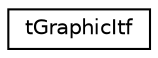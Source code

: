 digraph "Graphical Class Hierarchy"
{
  edge [fontname="Helvetica",fontsize="10",labelfontname="Helvetica",labelfontsize="10"];
  node [fontname="Helvetica",fontsize="10",shape=record];
  rankdir="LR";
  Node1 [label="tGraphicItf",height=0.2,width=0.4,color="black", fillcolor="white", style="filled",URL="$structt_graphic_itf.html",tooltip="Interface Structure for Graphic Renering Module. "];
}
